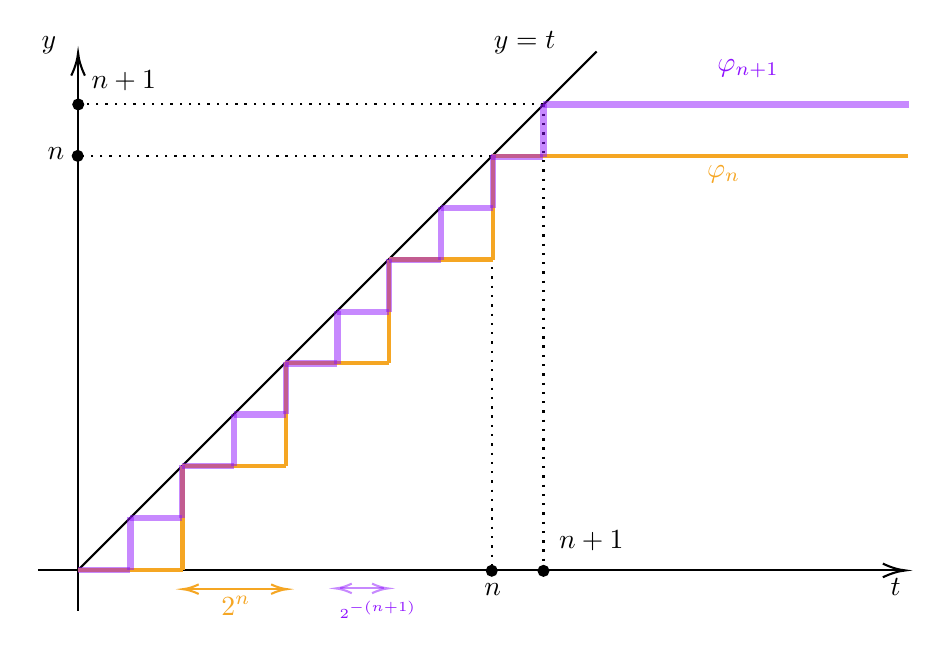 

\tikzset{every picture/.style={line width=0.75pt}} %set default line width to 0.75pt        

\begin{tikzpicture}[x=0.75pt,y=0.75pt,yscale=-1,xscale=1]
%uncomment if require: \path (0,300); %set diagram left start at 0, and has height of 300

%Straight Lines [id:da5337742975741564] 
\draw    (30.07,280.2) -- (30.07,13.53) ;
\draw [shift={(30.07,11.53)}, rotate = 450] [color={rgb, 255:red, 0; green, 0; blue, 0 }  ][line width=0.75]    (10.93,-3.29) .. controls (6.95,-1.4) and (3.31,-0.3) .. (0,0) .. controls (3.31,0.3) and (6.95,1.4) .. (10.93,3.29)   ;
%Straight Lines [id:da26331508201292997] 
\draw    (10.73,260.87) -- (426.73,260.87) ;
\draw [shift={(428.73,260.87)}, rotate = 180] [color={rgb, 255:red, 0; green, 0; blue, 0 }  ][line width=0.75]    (10.93,-3.29) .. controls (6.95,-1.4) and (3.31,-0.3) .. (0,0) .. controls (3.31,0.3) and (6.95,1.4) .. (10.93,3.29)   ;
%Straight Lines [id:da6016814356247313] 
\draw    (279.9,10.87) -- (30.2,260.57) ;
%Flowchart: Connector [id:dp021415241327152] 
\draw  [fill={rgb, 255:red, 0; green, 0; blue, 0 }  ,fill opacity=1 ] (227,261.02) .. controls (227,259.71) and (228.06,258.65) .. (229.38,258.65) .. controls (230.69,258.65) and (231.75,259.71) .. (231.75,261.02) .. controls (231.75,262.34) and (230.69,263.4) .. (229.38,263.4) .. controls (228.06,263.4) and (227,262.34) .. (227,261.02) -- cycle ;
%Straight Lines [id:da5441061678178924] 
\draw  [dash pattern={on 0.84pt off 2.51pt}]  (229.38,61.15) -- (229.38,261.02) ;
%Flowchart: Connector [id:dp693120063201633] 
\draw  [fill={rgb, 255:red, 0; green, 0; blue, 0 }  ,fill opacity=1 ] (27.52,61.15) .. controls (27.52,59.84) and (28.59,58.77) .. (29.9,58.77) .. controls (31.21,58.77) and (32.27,59.84) .. (32.27,61.15) .. controls (32.27,62.46) and (31.21,63.52) .. (29.9,63.52) .. controls (28.59,63.52) and (27.52,62.46) .. (27.52,61.15) -- cycle ;
%Straight Lines [id:da13074761363997123] 
\draw  [dash pattern={on 0.84pt off 2.51pt}]  (229.38,61.15) -- (29.9,61.15) ;
%Straight Lines [id:da6589479078737384] 
\draw [color={rgb, 255:red, 245; green, 166; blue, 35 }  ,draw opacity=1 ][line width=1.5]    (229.38,61.15) -- (429.9,61.15) ;
%Straight Lines [id:da058055381216781] 
\draw [color={rgb, 255:red, 245; green, 166; blue, 35 }  ,draw opacity=1 ][line width=1.5]    (30.2,260.57) -- (80.4,260.57) ;
%Straight Lines [id:da10237336143893883] 
\draw [color={rgb, 255:red, 245; green, 166; blue, 35 }  ,draw opacity=1 ][line width=1.5]    (80.4,210.65) -- (80.4,260.57) ;
%Straight Lines [id:da21103966169449184] 
\draw [color={rgb, 255:red, 245; green, 166; blue, 35 }  ,draw opacity=1 ][line width=1.5]    (80.2,210.57) -- (130.4,210.57) ;
%Straight Lines [id:da6580458321431404] 
\draw [color={rgb, 255:red, 245; green, 166; blue, 35 }  ,draw opacity=1 ][line width=1.5]    (130.4,160.65) -- (130.4,210.57) ;
%Straight Lines [id:da3456473306288461] 
\draw [color={rgb, 255:red, 245; green, 166; blue, 35 }  ,draw opacity=1 ][line width=1.5]    (129.7,161.07) -- (179.9,161.07) ;
%Straight Lines [id:da40237767964042104] 
\draw [color={rgb, 255:red, 245; green, 166; blue, 35 }  ,draw opacity=1 ][line width=1.5]    (179.9,111.15) -- (179.9,161.07) ;
%Straight Lines [id:da8271931320134389] 
\draw [color={rgb, 255:red, 245; green, 166; blue, 35 }  ,draw opacity=1 ][line width=1.5]    (179.7,111.07) -- (229.9,111.07) ;
%Straight Lines [id:da862391877928931] 
\draw [color={rgb, 255:red, 245; green, 166; blue, 35 }  ,draw opacity=1 ][line width=1.5]    (229.9,61.15) -- (229.9,111.07) ;
%Straight Lines [id:da46062415120687894] 
\draw  [dash pattern={on 0.84pt off 2.51pt}]  (254.3,36.36) -- (254.3,261.07) ;
%Flowchart: Connector [id:dp650088601486764] 
\draw  [fill={rgb, 255:red, 0; green, 0; blue, 0 }  ,fill opacity=1 ] (251.92,261.07) .. controls (251.92,259.76) and (252.99,258.7) .. (254.3,258.7) .. controls (255.61,258.7) and (256.67,259.76) .. (256.67,261.07) .. controls (256.67,262.39) and (255.61,263.45) .. (254.3,263.45) .. controls (252.99,263.45) and (251.92,262.39) .. (251.92,261.07) -- cycle ;
%Straight Lines [id:da6251241144870054] 
\draw  [dash pattern={on 0.84pt off 2.51pt}]  (254.3,36.36) -- (30.15,36.36) ;
%Straight Lines [id:da18782009430462732] 
\draw [color={rgb, 255:red, 144; green, 19; blue, 254 }  ,draw opacity=0.5 ][line width=2.25]    (30.2,260.57) -- (55.3,260.57) ;
%Straight Lines [id:da8541607634935215] 
\draw [color={rgb, 255:red, 144; green, 19; blue, 254 }  ,draw opacity=0.5 ][line width=2.25]    (55.3,260.57) -- (55.3,235.22) ;
%Straight Lines [id:da3272563656451528] 
\draw [color={rgb, 255:red, 144; green, 19; blue, 254 }  ,draw opacity=0.5 ][line width=2.25]    (55.2,235.57) -- (80.3,235.57) ;
%Straight Lines [id:da21032186159846344] 
\draw [color={rgb, 255:red, 144; green, 19; blue, 254 }  ,draw opacity=0.5 ][line width=2.25]    (80.3,235.57) -- (80.3,210.22) ;
%Straight Lines [id:da9426480315832793] 
\draw [color={rgb, 255:red, 144; green, 19; blue, 254 }  ,draw opacity=0.5 ][line width=2.25]    (80.2,210.7) -- (105.3,210.7) ;
%Straight Lines [id:da05661273715373527] 
\draw [color={rgb, 255:red, 144; green, 19; blue, 254 }  ,draw opacity=0.5 ][line width=2.25]    (105.3,210.7) -- (105.3,185.36) ;
%Straight Lines [id:da7866764321453434] 
\draw [color={rgb, 255:red, 144; green, 19; blue, 254 }  ,draw opacity=0.5 ][line width=2.25]    (105.2,185.7) -- (130.3,185.7) ;
%Straight Lines [id:da3554970752960922] 
\draw [color={rgb, 255:red, 144; green, 19; blue, 254 }  ,draw opacity=0.5 ][line width=2.25]    (130.3,185.7) -- (130.3,160.36) ;
%Straight Lines [id:da3942344679086316] 
\draw [color={rgb, 255:red, 144; green, 19; blue, 254 }  ,draw opacity=0.5 ][line width=2.25]    (129.95,161.2) -- (155.05,161.2) ;
%Straight Lines [id:da8572796464883323] 
\draw [color={rgb, 255:red, 144; green, 19; blue, 254 }  ,draw opacity=0.5 ][line width=2.25]    (155.05,161.2) -- (155.05,135.86) ;
%Straight Lines [id:da8424770125255647] 
\draw [color={rgb, 255:red, 144; green, 19; blue, 254 }  ,draw opacity=0.5 ][line width=2.25]    (154.95,136.2) -- (180.05,136.2) ;
%Straight Lines [id:da6205421173979202] 
\draw [color={rgb, 255:red, 144; green, 19; blue, 254 }  ,draw opacity=0.5 ][line width=2.25]    (180.05,136.2) -- (180.05,110.86) ;
%Straight Lines [id:da014750670588427495] 
\draw [color={rgb, 255:red, 144; green, 19; blue, 254 }  ,draw opacity=0.5 ][line width=2.25]    (179.95,111.2) -- (205.05,111.2) ;
%Straight Lines [id:da35945635521343156] 
\draw [color={rgb, 255:red, 144; green, 19; blue, 254 }  ,draw opacity=0.5 ][line width=2.25]    (205.05,111.2) -- (205.05,85.86) ;
%Straight Lines [id:da38203051595889037] 
\draw [color={rgb, 255:red, 144; green, 19; blue, 254 }  ,draw opacity=0.5 ][line width=2.25]    (204.95,86.2) -- (230.05,86.2) ;
%Straight Lines [id:da49644580617059053] 
\draw [color={rgb, 255:red, 144; green, 19; blue, 254 }  ,draw opacity=0.5 ][line width=2.25]    (230.05,86.2) -- (230.05,60.86) ;
%Straight Lines [id:da8885572822737906] 
\draw [color={rgb, 255:red, 144; green, 19; blue, 254 }  ,draw opacity=0.5 ][line width=2.25]    (229.2,61.7) -- (254.3,61.7) ;
%Straight Lines [id:da08674403402809316] 
\draw [color={rgb, 255:red, 144; green, 19; blue, 254 }  ,draw opacity=0.5 ][line width=2.25]    (254.3,61.7) -- (254.3,36.36) ;
%Straight Lines [id:da7613551830060303] 
\draw [color={rgb, 255:red, 144; green, 19; blue, 254 }  ,draw opacity=0.5 ][line width=2.25]    (254.3,36.36) -- (430.3,36.36) ;
%Straight Lines [id:da6604222876823809] 
\draw [color={rgb, 255:red, 245; green, 166; blue, 35 }  ,draw opacity=1 ][line width=0.75]    (82.53,269.9) -- (128.73,269.9) ;
\draw [shift={(130.73,269.9)}, rotate = 180] [color={rgb, 255:red, 245; green, 166; blue, 35 }  ,draw opacity=1 ][line width=0.75]    (7.65,-2.3) .. controls (4.86,-0.97) and (2.31,-0.21) .. (0,0) .. controls (2.31,0.21) and (4.86,0.98) .. (7.65,2.3)   ;
\draw [shift={(80.53,269.9)}, rotate = 0] [color={rgb, 255:red, 245; green, 166; blue, 35 }  ,draw opacity=1 ][line width=0.75]    (7.65,-2.3) .. controls (4.86,-0.97) and (2.31,-0.21) .. (0,0) .. controls (2.31,0.21) and (4.86,0.98) .. (7.65,2.3)   ;
%Straight Lines [id:da11575785037909592] 
\draw [color={rgb, 255:red, 144; green, 19; blue, 254 }  ,draw opacity=0.5 ][line width=0.75]    (156.28,269.53) -- (177.38,269.53) ;
\draw [shift={(179.38,269.53)}, rotate = 180] [color={rgb, 255:red, 144; green, 19; blue, 254 }  ,draw opacity=0.5 ][line width=0.75]    (7.65,-2.3) .. controls (4.86,-0.97) and (2.31,-0.21) .. (0,0) .. controls (2.31,0.21) and (4.86,0.98) .. (7.65,2.3)   ;
\draw [shift={(154.28,269.53)}, rotate = 0] [color={rgb, 255:red, 144; green, 19; blue, 254 }  ,draw opacity=0.5 ][line width=0.75]    (7.65,-2.3) .. controls (4.86,-0.97) and (2.31,-0.21) .. (0,0) .. controls (2.31,0.21) and (4.86,0.98) .. (7.65,2.3)   ;
%Flowchart: Connector [id:dp04273404202961961] 
\draw  [fill={rgb, 255:red, 0; green, 0; blue, 0 }  ,fill opacity=1 ] (27.78,36.36) .. controls (27.78,35.05) and (28.84,33.98) .. (30.15,33.98) .. controls (31.46,33.98) and (32.53,35.05) .. (32.53,36.36) .. controls (32.53,37.67) and (31.46,38.73) .. (30.15,38.73) .. controls (28.84,38.73) and (27.78,37.67) .. (27.78,36.36) -- cycle ;

% Text Node
\draw (11,2) node [anchor=north west][inner sep=0.75pt]   [align=left] {$\displaystyle y$};
% Text Node
\draw (420,263.33) node [anchor=north west][inner sep=0.75pt]   [align=left] {$\displaystyle t$};
% Text Node
\draw (228.9,-0.13) node [anchor=north west][inner sep=0.75pt]   [align=left] {$\displaystyle y=t$};
% Text Node
\draw (224.38,265.74) node [anchor=north west][inner sep=0.75pt]   [align=left] {$\displaystyle n$};
% Text Node
\draw (13.95,55.86) node [anchor=north west][inner sep=0.75pt]   [align=left] {$\displaystyle n$};
% Text Node
\draw (260.38,240) node [anchor=north west][inner sep=0.75pt]   [align=left] {$\displaystyle n+1$};
% Text Node
\draw (35.13,18.5) node [anchor=north west][inner sep=0.75pt]   [align=left] {$\displaystyle n+1$};
% Text Node
\draw (97.67,271.8) node [anchor=north west][inner sep=0.75pt]   [align=left] {$\displaystyle \textcolor[rgb]{0.96,0.65,0.14}{2^{n}}$};
% Text Node
\draw (154.62,274.32) node [anchor=north west][inner sep=0.75pt]  [font=\tiny] [align=left] {$\displaystyle \textcolor[rgb]{0.56,0.07,1}{2^{-( n+1)}}$};
% Text Node
\draw (331.64,64.15) node [anchor=north west][inner sep=0.75pt]   [align=left] {$\displaystyle \textcolor[rgb]{0.96,0.65,0.14}{\varphi _{n}}$};
% Text Node
\draw (336.64,13.15) node [anchor=north west][inner sep=0.75pt]   [align=left] {$\displaystyle \textcolor[rgb]{0.56,0.07,1}{\varphi _{n+1}}$};


\end{tikzpicture}
